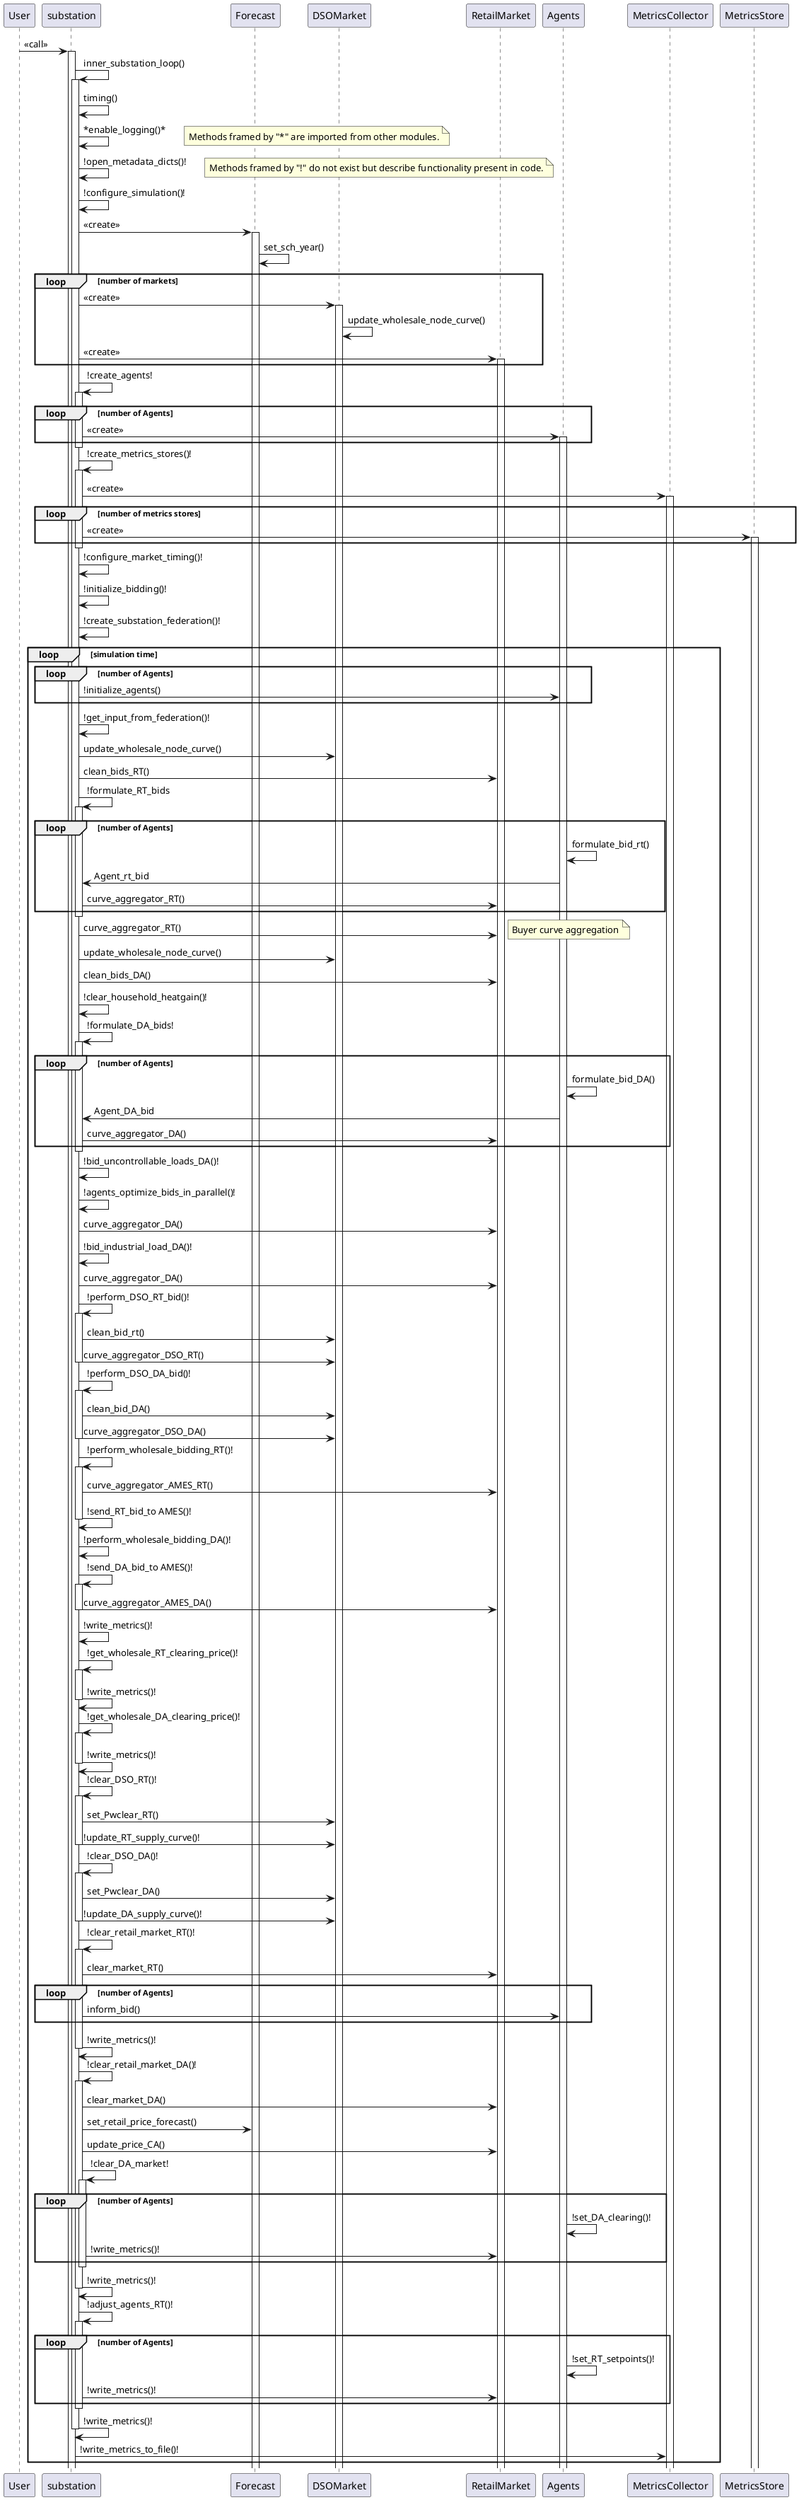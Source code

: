 @startuml
participant User

User -> substation: <<call>>
activate substation

substation -> substation: inner_substation_loop()
activate substation

substation -> substation: timing()
substation -> substation: *enable_logging()*
note right: Methods framed by "*" are imported from other modules.
substation -> substation: !open_metadata_dicts()!
note right: Methods framed by "!" do not exist but describe functionality present in code.
substation -> substation: !configure_simulation()!

substation -> Forecast: <<create>>
activate Forecast

Forecast -> Forecast: set_sch_year()

loop number of markets
    substation -> DSOMarket: <<create>>
    activate DSOMarket
    DSOMarket -> DSOMarket: update_wholesale_node_curve()

    substation -> RetailMarket: <<create>>
    activate RetailMarket
end

substation -> substation: !create_agents!
activate substation
loop number of Agents
    substation -> Agents: <<create>>
    activate Agents
end
deactivate substation

substation -> substation: !create_metrics_stores()!
activate substation
substation -> MetricsCollector: <<create>>
activate MetricsCollector
loop number of metrics stores
    substation -> MetricsStore: <<create>>
    activate MetricsStore
end
deactivate substation

substation -> substation: !configure_market_timing()!
substation -> substation: !initialize_bidding()!
substation -> substation: !create_substation_federation()!

loop simulation time
    loop number of Agents
        substation -> Agents: !initialize_agents()
    end
    substation -> substation: !get_input_from_federation()!
    substation -> DSOMarket: update_wholesale_node_curve()
    substation -> RetailMarket: clean_bids_RT()
    
    substation -> substation: !formulate_RT_bids
    activate substation
    loop number of Agents
        Agents -> Agents: formulate_bid_rt()
        substation <- Agents: Agent_rt_bid
        substation -> RetailMarket: curve_aggregator_RT()
    end
    deactivate
    substation -> RetailMarket: curve_aggregator_RT()
    note right: Buyer curve aggregation

    substation -> DSOMarket: update_wholesale_node_curve()
    substation -> RetailMarket: clean_bids_DA()
    substation -> substation: !clear_household_heatgain()!

    substation -> substation: !formulate_DA_bids!
    activate substation
    loop number of Agents
        Agents -> Agents: formulate_bid_DA()
        substation <- Agents: Agent_DA_bid
        substation -> RetailMarket: curve_aggregator_DA()
    end
    deactivate
    substation -> substation: !bid_uncontrollable_loads_DA()!
    substation -> substation: !agents_optimize_bids_in_parallel()!
    substation -> RetailMarket: curve_aggregator_DA()
    substation -> substation: !bid_industrial_load_DA()!
    substation -> RetailMarket: curve_aggregator_DA()
    substation -> substation: !perform_DSO_RT_bid()!
    activate substation
    substation -> DSOMarket: clean_bid_rt()
    substation -> DSOMarket: curve_aggregator_DSO_RT()
    deactivate substation
    substation -> substation: !perform_DSO_DA_bid()!
    activate substation
    substation -> DSOMarket: clean_bid_DA()
    substation -> DSOMarket: curve_aggregator_DSO_DA()
    deactivate substation
    substation -> substation: !perform_wholesale_bidding_RT()!
    activate substation
    substation -> RetailMarket: curve_aggregator_AMES_RT()
    substation -> substation: !send_RT_bid_to AMES()!
    deactivate substation
    substation -> substation: !perform_wholesale_bidding_DA()!
    substation -> substation: !send_DA_bid_to AMES()!
    activate substation
    substation -> RetailMarket: curve_aggregator_AMES_DA()
    deactivate substation
    substation -> substation: !write_metrics()!
    substation -> substation: !get_wholesale_RT_clearing_price()!
    activate substation
    substation -> substation: !write_metrics()!
    deactivate substation
    substation -> substation: !get_wholesale_DA_clearing_price()!
    activate substation
    substation -> substation: !write_metrics()!
    deactivate substation
    substation -> substation: !clear_DSO_RT()!
    activate substation
    substation -> DSOMarket: set_Pwclear_RT()
    substation -> DSOMarket: !update_RT_supply_curve()!
    deactivate substation
    substation -> substation: !clear_DSO_DA()!
    activate substation
    substation -> DSOMarket: set_Pwclear_DA()
    substation -> DSOMarket: !update_DA_supply_curve()!
    deactivate substation
    substation -> substation: !clear_retail_market_RT()!
    activate substation
    substation -> RetailMarket: clear_market_RT()
    loop number of Agents
        substation -> Agents: inform_bid()
    end
    substation -> substation: !write_metrics()!
    deactivate substation
    substation -> substation: !clear_retail_market_DA()!
    activate substation
    substation -> RetailMarket: clear_market_DA()
    substation -> Forecast: set_retail_price_forecast()
    substation -> RetailMarket: update_price_CA()

    substation -> substation: !clear_DA_market!
    activate substation
    loop number of Agents
        Agents -> Agents: !set_DA_clearing()!
        substation -> RetailMarket: !write_metrics()!
    end
    deactivate
    substation -> substation: !write_metrics()!
    deactivate substation

    substation -> substation: !adjust_agents_RT()!
    activate substation
    loop number of Agents
        Agents -> Agents: !set_RT_setpoints()!
        substation -> RetailMarket: !write_metrics()!
    end
    deactivate
    substation -> substation: !write_metrics()!
    deactivate substation
    substation -> MetricsCollector: !write_metrics_to_file()!
end


@enduml